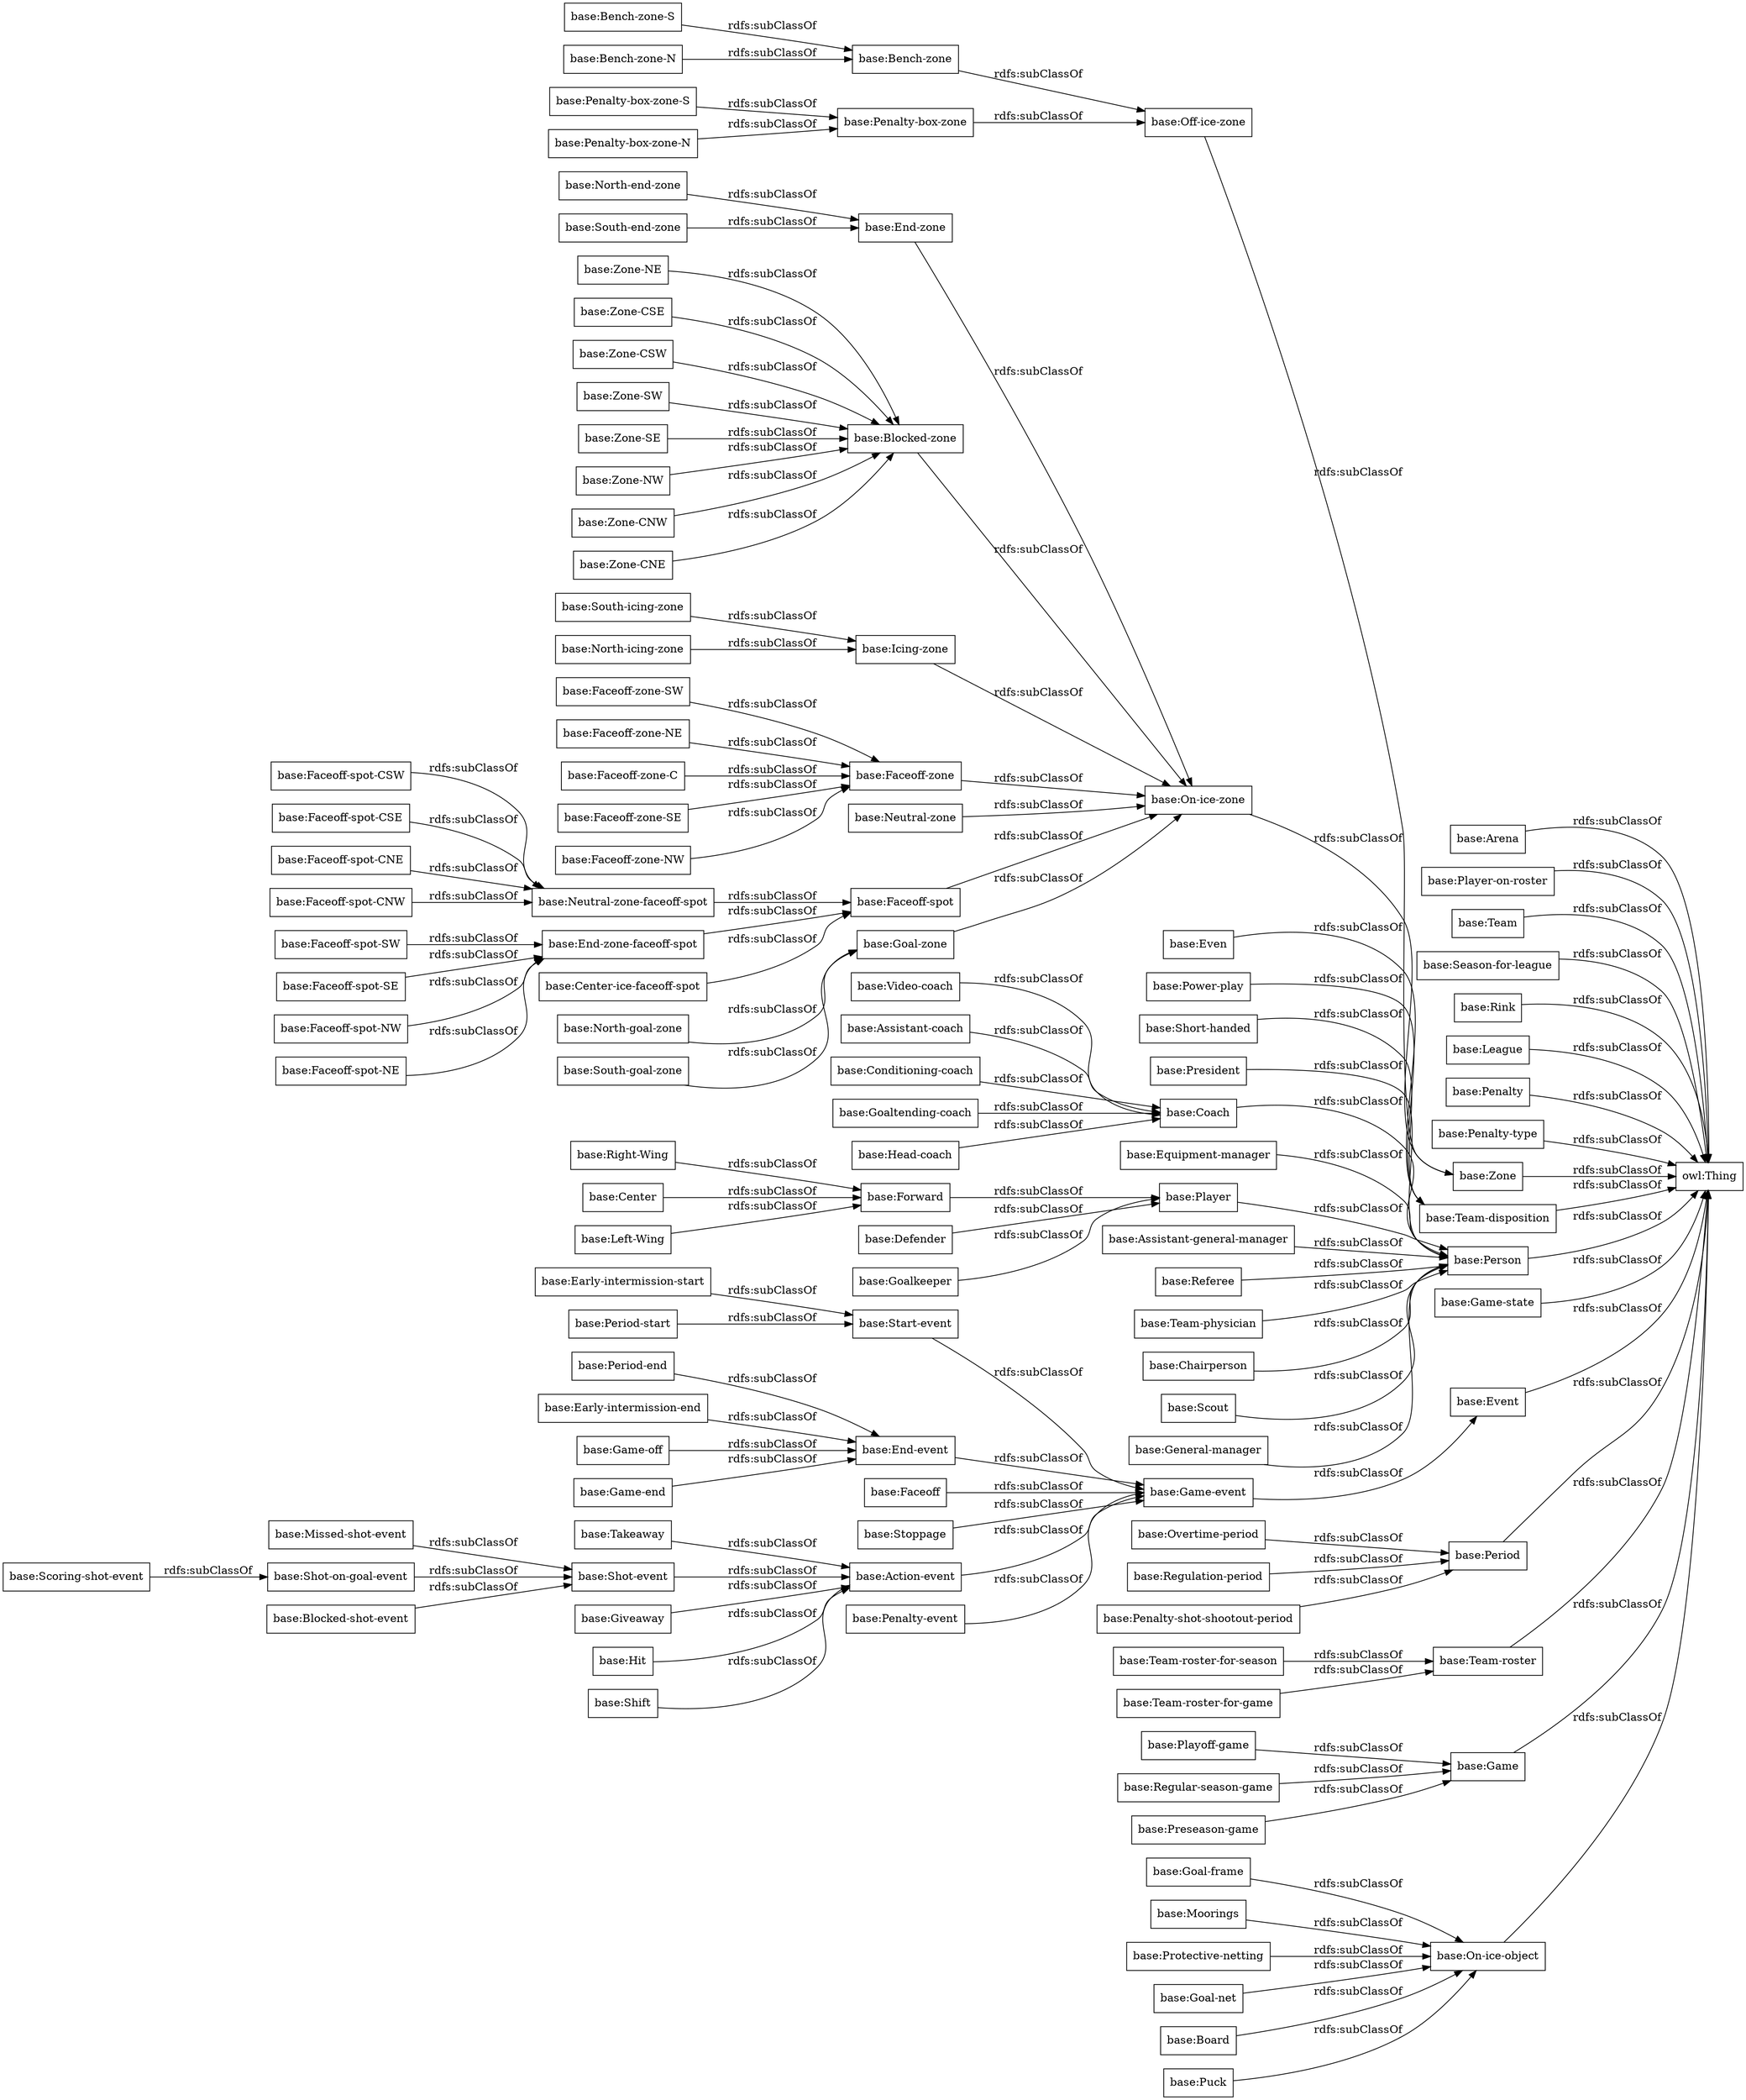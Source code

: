 digraph ar2dtool_diagram { 
rankdir=LR;
size="1000"
node [shape = rectangle, color="black"]; "owl:Thing" "base:Arena" "base:Player-on-roster" "base:Team" "base:Season-for-league" "base:Rink" "base:League" "base:Penalty" "base:Penalty-type" "base:Right-Wing" "base:End-zone" "base:Zone" "base:Zone-NE" "base:President" "base:Team-roster-for-season" "base:Start-event" "base:Period-end" "base:End-event" "base:Neutral-zone-faceoff-spot" "base:Zone-CSE" "base:Coach" "base:Even" "base:Penalty-box-zone-S" "base:Missed-shot-event" "base:Bench-zone" "base:Power-play" "base:Team-disposition" "base:Goal-frame" "base:Person" "base:Faceoff" "base:Video-coach" "base:Blocked-zone" "base:Playoff-game" "base:Game-state" "base:Faceoff-spot-CSW" "base:Bench-zone-S" "base:Bench-zone-N" "base:Stoppage" "base:Game-event" "base:Penalty-box-zone" "base:Short-handed" "base:Event" "base:Penalty-box-zone-N" "base:Icing-zone" "base:Equipment-manager" "base:Faceoff-zone-SW" "base:Zone-CSW" "base:Player" "base:Faceoff-spot-SW" "base:Faceoff-zone" "base:Period" "base:Off-ice-zone" "base:Zone-SW" "base:Early-intermission-start" "base:Assistant-coach" "base:Faceoff-spot-SE" "base:Moorings" "base:Overtime-period" "base:Faceoff-spot-CSE" "base:Team-roster" "base:Assistant-general-manager" "base:Forward" "base:Game" "base:Faceoff-zone-NE" "base:Team-roster-for-game" "base:Neutral-zone" "base:Protective-netting" "base:Goal-net" "base:Faceoff-zone-C" "base:Faceoff-spot-NW" "base:Takeaway" "base:On-ice-object" "base:Zone-SE" "base:Regulation-period" "base:End-zone-faceoff-spot" "base:Defender" "base:Early-intermission-end" "base:Faceoff-spot-CNE" "base:Zone-NW" "base:Conditioning-coach" "base:Game-off" "base:Regular-season-game" "base:Action-event" "base:Shot-event" "base:North-goal-zone" "base:Goaltending-coach" "base:Center" "base:Zone-CNW" "base:Giveaway" "base:Shot-on-goal-event" "base:Board" "base:Referee" "base:Left-Wing" "base:Head-coach" "base:Center-ice-faceoff-spot" "base:Faceoff-zone-SE" "base:Hit" "base:Period-start" "base:Game-end" "base:Faceoff-spot" "base:North-end-zone" "base:Shift" "base:Scoring-shot-event" "base:Team-physician" "base:Faceoff-zone-NW" "base:Chairperson" "base:Goal-zone" "base:South-end-zone" "base:South-icing-zone" "base:North-icing-zone" "base:Blocked-shot-event" "base:Penalty-event" "base:Zone-CNE" "base:On-ice-zone" "base:Goalkeeper" "base:Scout" "base:Puck" "base:General-manager" "base:Faceoff-spot-CNW" "base:South-goal-zone" "base:Faceoff-spot-NE" "base:Preseason-game" "base:Penalty-shot-shootout-period" ; /*classes style*/
	"base:Shot-on-goal-event" -> "base:Shot-event" [ label = "rdfs:subClassOf" ];
	"base:Goaltending-coach" -> "base:Coach" [ label = "rdfs:subClassOf" ];
	"base:Playoff-game" -> "base:Game" [ label = "rdfs:subClassOf" ];
	"base:Assistant-general-manager" -> "base:Person" [ label = "rdfs:subClassOf" ];
	"base:Faceoff-spot-CSW" -> "base:Neutral-zone-faceoff-spot" [ label = "rdfs:subClassOf" ];
	"base:Neutral-zone-faceoff-spot" -> "base:Faceoff-spot" [ label = "rdfs:subClassOf" ];
	"base:Off-ice-zone" -> "base:Zone" [ label = "rdfs:subClassOf" ];
	"base:Faceoff-spot-NE" -> "base:End-zone-faceoff-spot" [ label = "rdfs:subClassOf" ];
	"base:Regular-season-game" -> "base:Game" [ label = "rdfs:subClassOf" ];
	"base:Arena" -> "owl:Thing" [ label = "rdfs:subClassOf" ];
	"base:Event" -> "owl:Thing" [ label = "rdfs:subClassOf" ];
	"base:Zone" -> "owl:Thing" [ label = "rdfs:subClassOf" ];
	"base:Team-roster" -> "owl:Thing" [ label = "rdfs:subClassOf" ];
	"base:Team-disposition" -> "owl:Thing" [ label = "rdfs:subClassOf" ];
	"base:Team" -> "owl:Thing" [ label = "rdfs:subClassOf" ];
	"base:Season-for-league" -> "owl:Thing" [ label = "rdfs:subClassOf" ];
	"base:Rink" -> "owl:Thing" [ label = "rdfs:subClassOf" ];
	"base:Player-on-roster" -> "owl:Thing" [ label = "rdfs:subClassOf" ];
	"base:Person" -> "owl:Thing" [ label = "rdfs:subClassOf" ];
	"base:Penalty" -> "owl:Thing" [ label = "rdfs:subClassOf" ];
	"base:Penalty-type" -> "owl:Thing" [ label = "rdfs:subClassOf" ];
	"base:League" -> "owl:Thing" [ label = "rdfs:subClassOf" ];
	"base:On-ice-object" -> "owl:Thing" [ label = "rdfs:subClassOf" ];
	"base:Game" -> "owl:Thing" [ label = "rdfs:subClassOf" ];
	"base:Neutral-zone" -> "base:On-ice-zone" [ label = "rdfs:subClassOf" ];
	"base:Goal-net" -> "base:On-ice-object" [ label = "rdfs:subClassOf" ];
	"base:Penalty-event" -> "base:Game-event" [ label = "rdfs:subClassOf" ];
	"base:Board" -> "base:On-ice-object" [ label = "rdfs:subClassOf" ];
	"base:End-zone-faceoff-spot" -> "base:Faceoff-spot" [ label = "rdfs:subClassOf" ];
	"base:Zone-NE" -> "base:Blocked-zone" [ label = "rdfs:subClassOf" ];
	"base:Giveaway" -> "base:Action-event" [ label = "rdfs:subClassOf" ];
	"base:Left-Wing" -> "base:Forward" [ label = "rdfs:subClassOf" ];
	"base:Moorings" -> "base:On-ice-object" [ label = "rdfs:subClassOf" ];
	"base:Penalty-shot-shootout-period" -> "base:Period" [ label = "rdfs:subClassOf" ];
	"base:Protective-netting" -> "base:On-ice-object" [ label = "rdfs:subClassOf" ];
	"base:Head-coach" -> "base:Coach" [ label = "rdfs:subClassOf" ];
	"base:Chairperson" -> "base:Person" [ label = "rdfs:subClassOf" ];
	"base:Faceoff-spot-CSE" -> "base:Neutral-zone-faceoff-spot" [ label = "rdfs:subClassOf" ];
	"base:Power-play" -> "base:Team-disposition" [ label = "rdfs:subClassOf" ];
	"base:Hit" -> "base:Action-event" [ label = "rdfs:subClassOf" ];
	"base:Faceoff-spot-CNW" -> "base:Neutral-zone-faceoff-spot" [ label = "rdfs:subClassOf" ];
	"base:Team-roster-for-season" -> "base:Team-roster" [ label = "rdfs:subClassOf" ];
	"base:Coach" -> "base:Person" [ label = "rdfs:subClassOf" ];
	"base:President" -> "base:Person" [ label = "rdfs:subClassOf" ];
	"base:Conditioning-coach" -> "base:Coach" [ label = "rdfs:subClassOf" ];
	"base:North-goal-zone" -> "base:Goal-zone" [ label = "rdfs:subClassOf" ];
	"base:South-icing-zone" -> "base:Icing-zone" [ label = "rdfs:subClassOf" ];
	"base:Short-handed" -> "base:Team-disposition" [ label = "rdfs:subClassOf" ];
	"base:Bench-zone" -> "base:Off-ice-zone" [ label = "rdfs:subClassOf" ];
	"base:Video-coach" -> "base:Coach" [ label = "rdfs:subClassOf" ];
	"base:Blocked-shot-event" -> "base:Shot-event" [ label = "rdfs:subClassOf" ];
	"base:Faceoff-spot" -> "base:On-ice-zone" [ label = "rdfs:subClassOf" ];
	"base:Shift" -> "base:Action-event" [ label = "rdfs:subClassOf" ];
	"base:Missed-shot-event" -> "base:Shot-event" [ label = "rdfs:subClassOf" ];
	"base:Early-intermission-end" -> "base:End-event" [ label = "rdfs:subClassOf" ];
	"base:Goalkeeper" -> "base:Player" [ label = "rdfs:subClassOf" ];
	"base:South-goal-zone" -> "base:Goal-zone" [ label = "rdfs:subClassOf" ];
	"base:Overtime-period" -> "base:Period" [ label = "rdfs:subClassOf" ];
	"base:Assistant-coach" -> "base:Coach" [ label = "rdfs:subClassOf" ];
	"base:Game-event" -> "base:Event" [ label = "rdfs:subClassOf" ];
	"base:Faceoff-zone-SW" -> "base:Faceoff-zone" [ label = "rdfs:subClassOf" ];
	"base:Zone-CSW" -> "base:Blocked-zone" [ label = "rdfs:subClassOf" ];
	"base:Faceoff-spot-CNE" -> "base:Neutral-zone-faceoff-spot" [ label = "rdfs:subClassOf" ];
	"base:Team-physician" -> "base:Person" [ label = "rdfs:subClassOf" ];
	"base:Takeaway" -> "base:Action-event" [ label = "rdfs:subClassOf" ];
	"base:Penalty-box-zone" -> "base:Off-ice-zone" [ label = "rdfs:subClassOf" ];
	"base:End-zone" -> "base:On-ice-zone" [ label = "rdfs:subClassOf" ];
	"base:Icing-zone" -> "base:On-ice-zone" [ label = "rdfs:subClassOf" ];
	"base:Defender" -> "base:Player" [ label = "rdfs:subClassOf" ];
	"base:Goal-frame" -> "base:On-ice-object" [ label = "rdfs:subClassOf" ];
	"base:Game-state" -> "owl:Thing" [ label = "rdfs:subClassOf" ];
	"base:Period" -> "owl:Thing" [ label = "rdfs:subClassOf" ];
	"base:Period-end" -> "base:End-event" [ label = "rdfs:subClassOf" ];
	"base:Faceoff-zone-SE" -> "base:Faceoff-zone" [ label = "rdfs:subClassOf" ];
	"base:Faceoff-zone-C" -> "base:Faceoff-zone" [ label = "rdfs:subClassOf" ];
	"base:Even" -> "base:Team-disposition" [ label = "rdfs:subClassOf" ];
	"base:Zone-CSE" -> "base:Blocked-zone" [ label = "rdfs:subClassOf" ];
	"base:Equipment-manager" -> "base:Person" [ label = "rdfs:subClassOf" ];
	"base:Faceoff-spot-SW" -> "base:End-zone-faceoff-spot" [ label = "rdfs:subClassOf" ];
	"base:South-end-zone" -> "base:End-zone" [ label = "rdfs:subClassOf" ];
	"base:Faceoff-zone-NW" -> "base:Faceoff-zone" [ label = "rdfs:subClassOf" ];
	"base:Start-event" -> "base:Game-event" [ label = "rdfs:subClassOf" ];
	"base:North-icing-zone" -> "base:Icing-zone" [ label = "rdfs:subClassOf" ];
	"base:Zone-CNW" -> "base:Blocked-zone" [ label = "rdfs:subClassOf" ];
	"base:Faceoff-zone" -> "base:On-ice-zone" [ label = "rdfs:subClassOf" ];
	"base:North-end-zone" -> "base:End-zone" [ label = "rdfs:subClassOf" ];
	"base:Stoppage" -> "base:Game-event" [ label = "rdfs:subClassOf" ];
	"base:Bench-zone-N" -> "base:Bench-zone" [ label = "rdfs:subClassOf" ];
	"base:Forward" -> "base:Player" [ label = "rdfs:subClassOf" ];
	"base:Player" -> "base:Person" [ label = "rdfs:subClassOf" ];
	"base:Zone-SW" -> "base:Blocked-zone" [ label = "rdfs:subClassOf" ];
	"base:Action-event" -> "base:Game-event" [ label = "rdfs:subClassOf" ];
	"base:End-event" -> "base:Game-event" [ label = "rdfs:subClassOf" ];
	"base:Center" -> "base:Forward" [ label = "rdfs:subClassOf" ];
	"base:Shot-event" -> "base:Action-event" [ label = "rdfs:subClassOf" ];
	"base:Penalty-box-zone-N" -> "base:Penalty-box-zone" [ label = "rdfs:subClassOf" ];
	"base:Faceoff-spot-SE" -> "base:End-zone-faceoff-spot" [ label = "rdfs:subClassOf" ];
	"base:Period-start" -> "base:Start-event" [ label = "rdfs:subClassOf" ];
	"base:Early-intermission-start" -> "base:Start-event" [ label = "rdfs:subClassOf" ];
	"base:Preseason-game" -> "base:Game" [ label = "rdfs:subClassOf" ];
	"base:Center-ice-faceoff-spot" -> "base:Faceoff-spot" [ label = "rdfs:subClassOf" ];
	"base:Goal-zone" -> "base:On-ice-zone" [ label = "rdfs:subClassOf" ];
	"base:Bench-zone-S" -> "base:Bench-zone" [ label = "rdfs:subClassOf" ];
	"base:Right-Wing" -> "base:Forward" [ label = "rdfs:subClassOf" ];
	"base:Puck" -> "base:On-ice-object" [ label = "rdfs:subClassOf" ];
	"base:Faceoff-zone-NE" -> "base:Faceoff-zone" [ label = "rdfs:subClassOf" ];
	"base:Zone-CNE" -> "base:Blocked-zone" [ label = "rdfs:subClassOf" ];
	"base:Team-roster-for-game" -> "base:Team-roster" [ label = "rdfs:subClassOf" ];
	"base:Scoring-shot-event" -> "base:Shot-on-goal-event" [ label = "rdfs:subClassOf" ];
	"base:Faceoff-spot-NW" -> "base:End-zone-faceoff-spot" [ label = "rdfs:subClassOf" ];
	"base:Regulation-period" -> "base:Period" [ label = "rdfs:subClassOf" ];
	"base:Scout" -> "base:Person" [ label = "rdfs:subClassOf" ];
	"base:Zone-SE" -> "base:Blocked-zone" [ label = "rdfs:subClassOf" ];
	"base:Penalty-box-zone-S" -> "base:Penalty-box-zone" [ label = "rdfs:subClassOf" ];
	"base:Game-off" -> "base:End-event" [ label = "rdfs:subClassOf" ];
	"base:Referee" -> "base:Person" [ label = "rdfs:subClassOf" ];
	"base:On-ice-zone" -> "base:Zone" [ label = "rdfs:subClassOf" ];
	"base:General-manager" -> "base:Person" [ label = "rdfs:subClassOf" ];
	"base:Faceoff" -> "base:Game-event" [ label = "rdfs:subClassOf" ];
	"base:Blocked-zone" -> "base:On-ice-zone" [ label = "rdfs:subClassOf" ];
	"base:Game-end" -> "base:End-event" [ label = "rdfs:subClassOf" ];
	"base:Zone-NW" -> "base:Blocked-zone" [ label = "rdfs:subClassOf" ];

}

